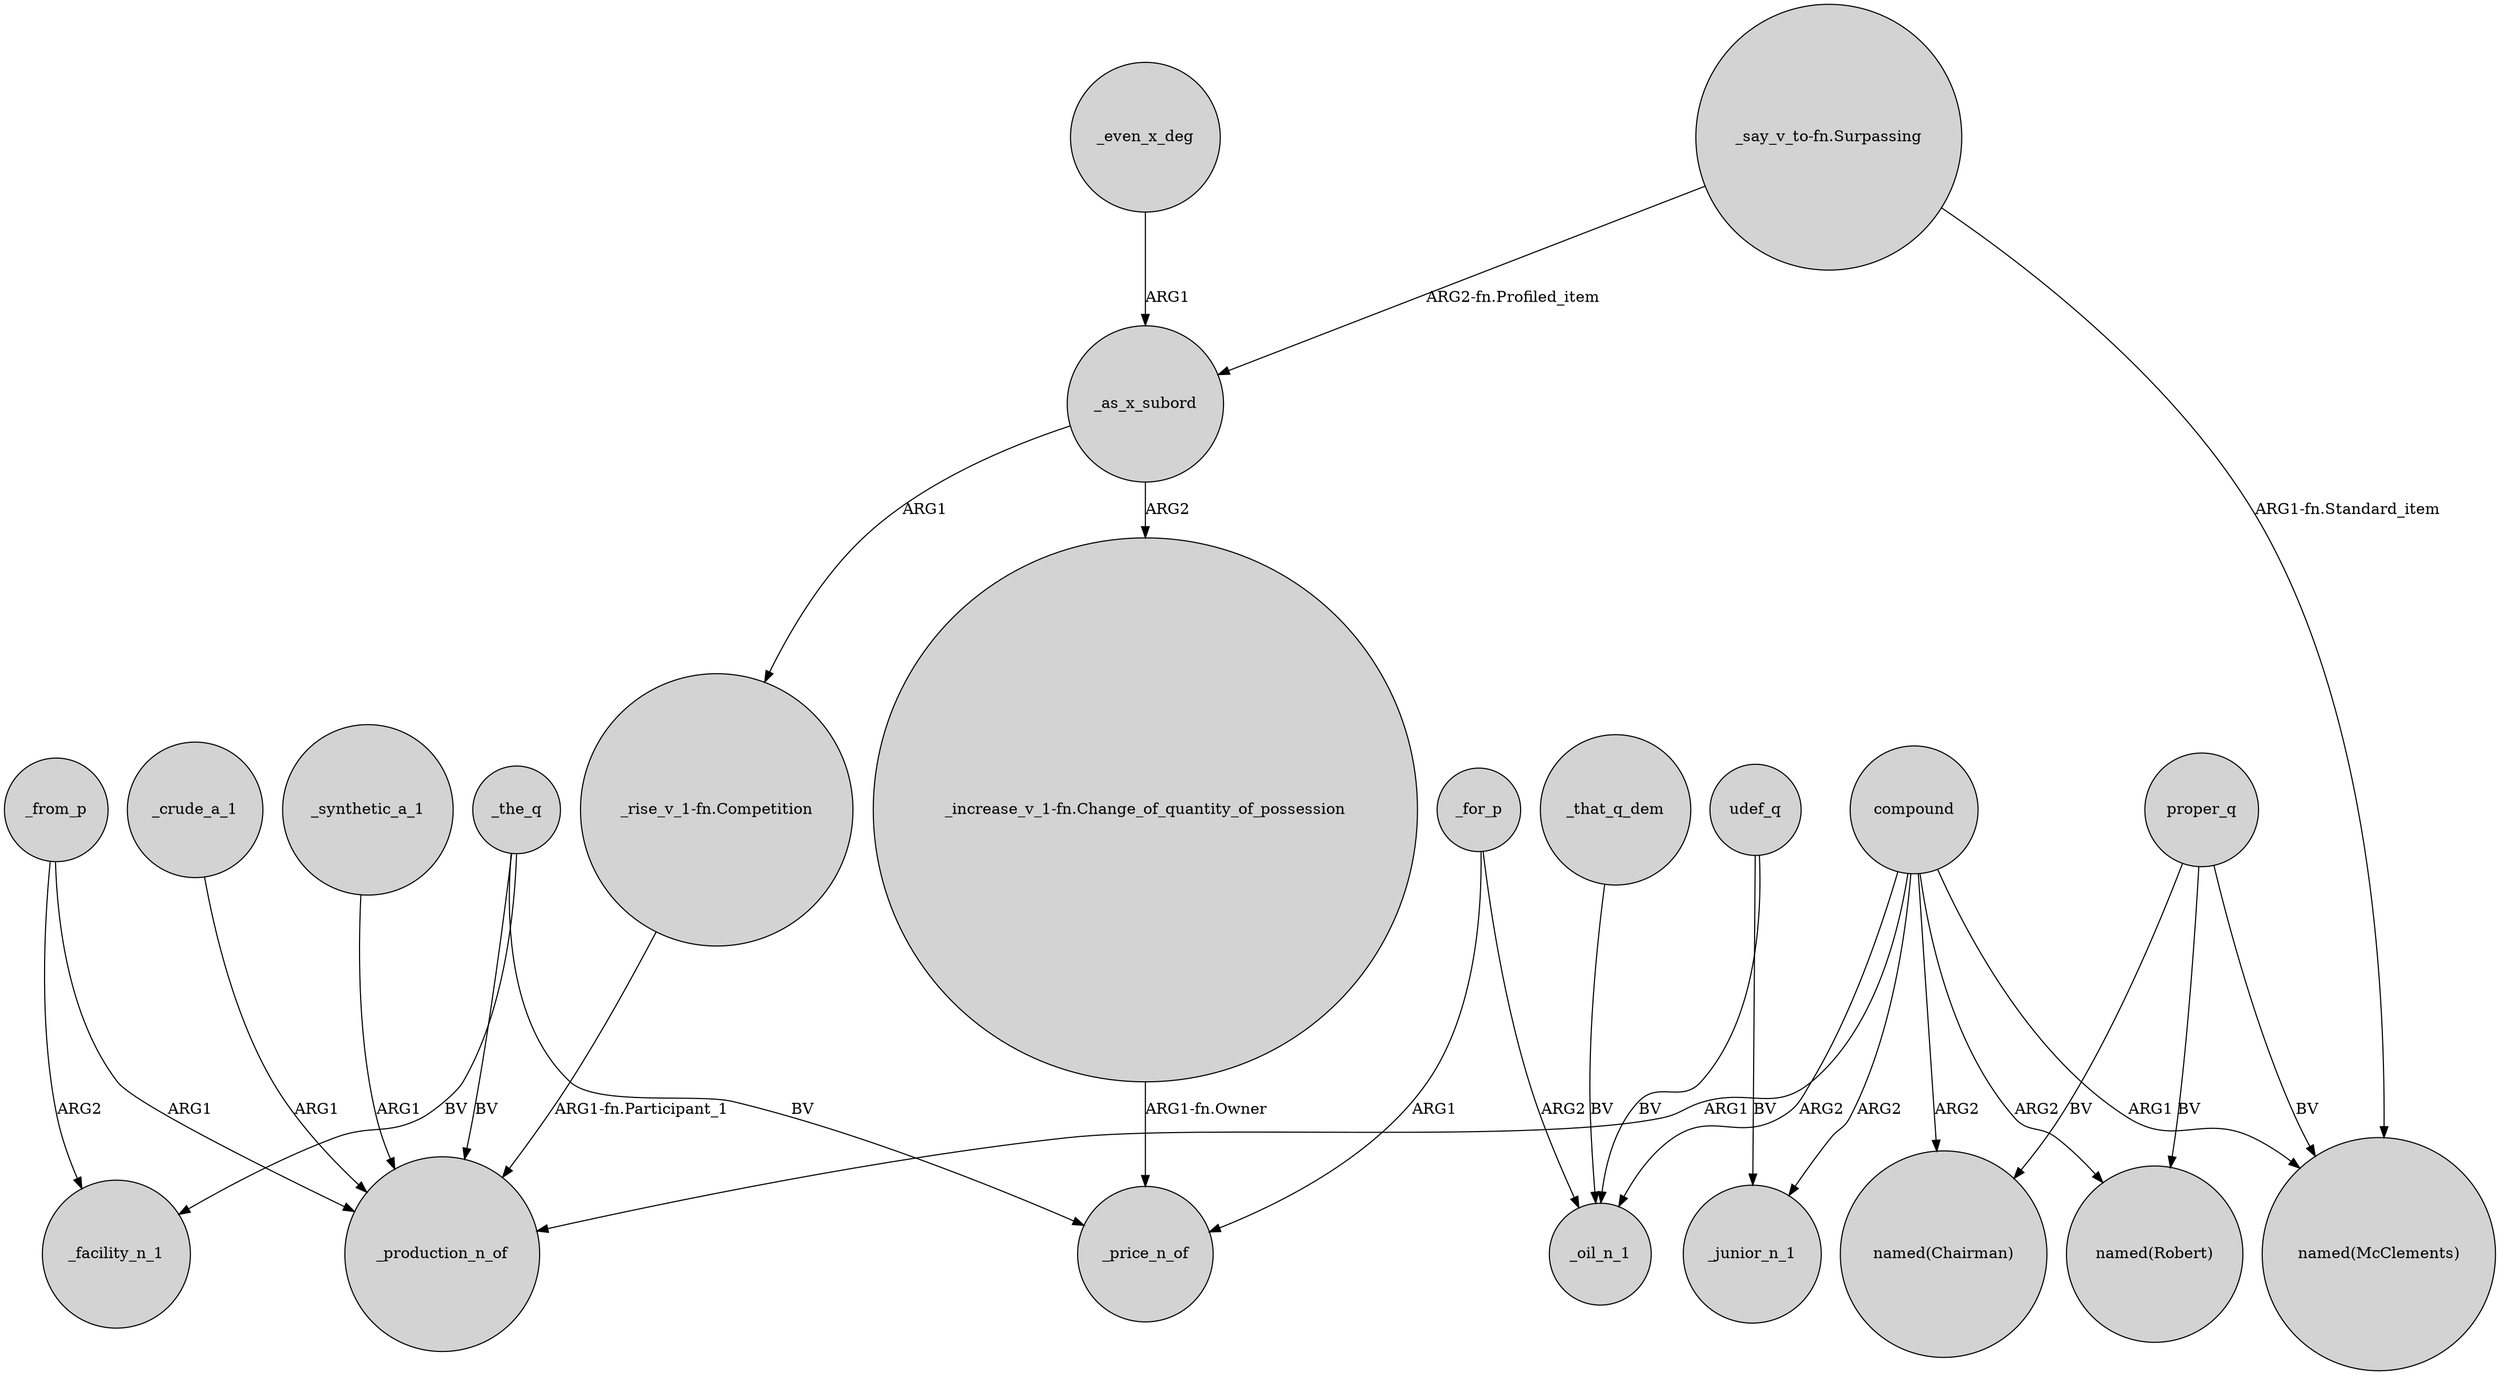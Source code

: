 digraph {
	node [shape=circle style=filled]
	proper_q -> "named(McClements)" [label=BV]
	_the_q -> _production_n_of [label=BV]
	udef_q -> _oil_n_1 [label=BV]
	_as_x_subord -> "_increase_v_1-fn.Change_of_quantity_of_possession" [label=ARG2]
	_synthetic_a_1 -> _production_n_of [label=ARG1]
	compound -> "named(McClements)" [label=ARG1]
	udef_q -> _junior_n_1 [label=BV]
	_even_x_deg -> _as_x_subord [label=ARG1]
	proper_q -> "named(Chairman)" [label=BV]
	compound -> "named(Robert)" [label=ARG2]
	_for_p -> _oil_n_1 [label=ARG2]
	_as_x_subord -> "_rise_v_1-fn.Competition" [label=ARG1]
	compound -> _oil_n_1 [label=ARG2]
	compound -> _junior_n_1 [label=ARG2]
	"_say_v_to-fn.Surpassing" -> "named(McClements)" [label="ARG1-fn.Standard_item"]
	proper_q -> "named(Robert)" [label=BV]
	_the_q -> _facility_n_1 [label=BV]
	"_rise_v_1-fn.Competition" -> _production_n_of [label="ARG1-fn.Participant_1"]
	_the_q -> _price_n_of [label=BV]
	_from_p -> _facility_n_1 [label=ARG2]
	_that_q_dem -> _oil_n_1 [label=BV]
	_crude_a_1 -> _production_n_of [label=ARG1]
	_from_p -> _production_n_of [label=ARG1]
	compound -> _production_n_of [label=ARG1]
	compound -> "named(Chairman)" [label=ARG2]
	"_say_v_to-fn.Surpassing" -> _as_x_subord [label="ARG2-fn.Profiled_item"]
	_for_p -> _price_n_of [label=ARG1]
	"_increase_v_1-fn.Change_of_quantity_of_possession" -> _price_n_of [label="ARG1-fn.Owner"]
}
